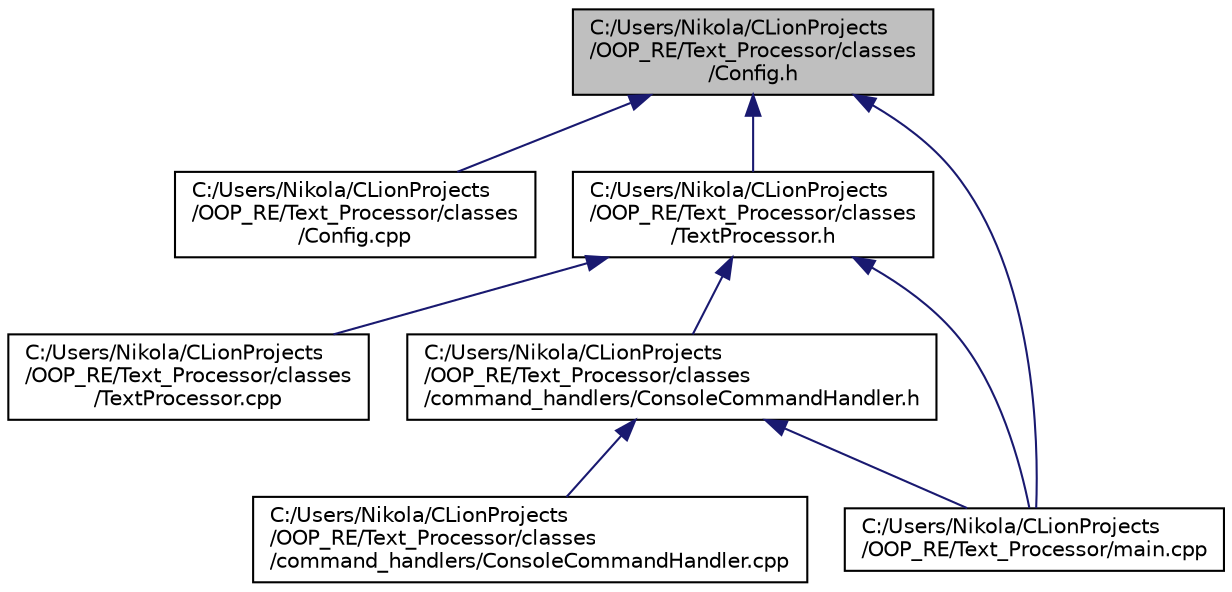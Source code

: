 digraph "C:/Users/Nikola/CLionProjects/OOP_RE/Text_Processor/classes/Config.h"
{
 // LATEX_PDF_SIZE
  edge [fontname="Helvetica",fontsize="10",labelfontname="Helvetica",labelfontsize="10"];
  node [fontname="Helvetica",fontsize="10",shape=record];
  Node1 [label="C:/Users/Nikola/CLionProjects\l/OOP_RE/Text_Processor/classes\l/Config.h",height=0.2,width=0.4,color="black", fillcolor="grey75", style="filled", fontcolor="black",tooltip=" "];
  Node1 -> Node2 [dir="back",color="midnightblue",fontsize="10",style="solid",fontname="Helvetica"];
  Node2 [label="C:/Users/Nikola/CLionProjects\l/OOP_RE/Text_Processor/classes\l/Config.cpp",height=0.2,width=0.4,color="black", fillcolor="white", style="filled",URL="$_config_8cpp.html",tooltip=" "];
  Node1 -> Node3 [dir="back",color="midnightblue",fontsize="10",style="solid",fontname="Helvetica"];
  Node3 [label="C:/Users/Nikola/CLionProjects\l/OOP_RE/Text_Processor/classes\l/TextProcessor.h",height=0.2,width=0.4,color="black", fillcolor="white", style="filled",URL="$_text_processor_8h.html",tooltip=" "];
  Node3 -> Node4 [dir="back",color="midnightblue",fontsize="10",style="solid",fontname="Helvetica"];
  Node4 [label="C:/Users/Nikola/CLionProjects\l/OOP_RE/Text_Processor/classes\l/TextProcessor.cpp",height=0.2,width=0.4,color="black", fillcolor="white", style="filled",URL="$_text_processor_8cpp.html",tooltip=" "];
  Node3 -> Node5 [dir="back",color="midnightblue",fontsize="10",style="solid",fontname="Helvetica"];
  Node5 [label="C:/Users/Nikola/CLionProjects\l/OOP_RE/Text_Processor/classes\l/command_handlers/ConsoleCommandHandler.h",height=0.2,width=0.4,color="black", fillcolor="white", style="filled",URL="$_console_command_handler_8h.html",tooltip=" "];
  Node5 -> Node6 [dir="back",color="midnightblue",fontsize="10",style="solid",fontname="Helvetica"];
  Node6 [label="C:/Users/Nikola/CLionProjects\l/OOP_RE/Text_Processor/classes\l/command_handlers/ConsoleCommandHandler.cpp",height=0.2,width=0.4,color="black", fillcolor="white", style="filled",URL="$_console_command_handler_8cpp.html",tooltip=" "];
  Node5 -> Node7 [dir="back",color="midnightblue",fontsize="10",style="solid",fontname="Helvetica"];
  Node7 [label="C:/Users/Nikola/CLionProjects\l/OOP_RE/Text_Processor/main.cpp",height=0.2,width=0.4,color="black", fillcolor="white", style="filled",URL="$main_8cpp.html",tooltip=" "];
  Node3 -> Node7 [dir="back",color="midnightblue",fontsize="10",style="solid",fontname="Helvetica"];
  Node1 -> Node7 [dir="back",color="midnightblue",fontsize="10",style="solid",fontname="Helvetica"];
}

